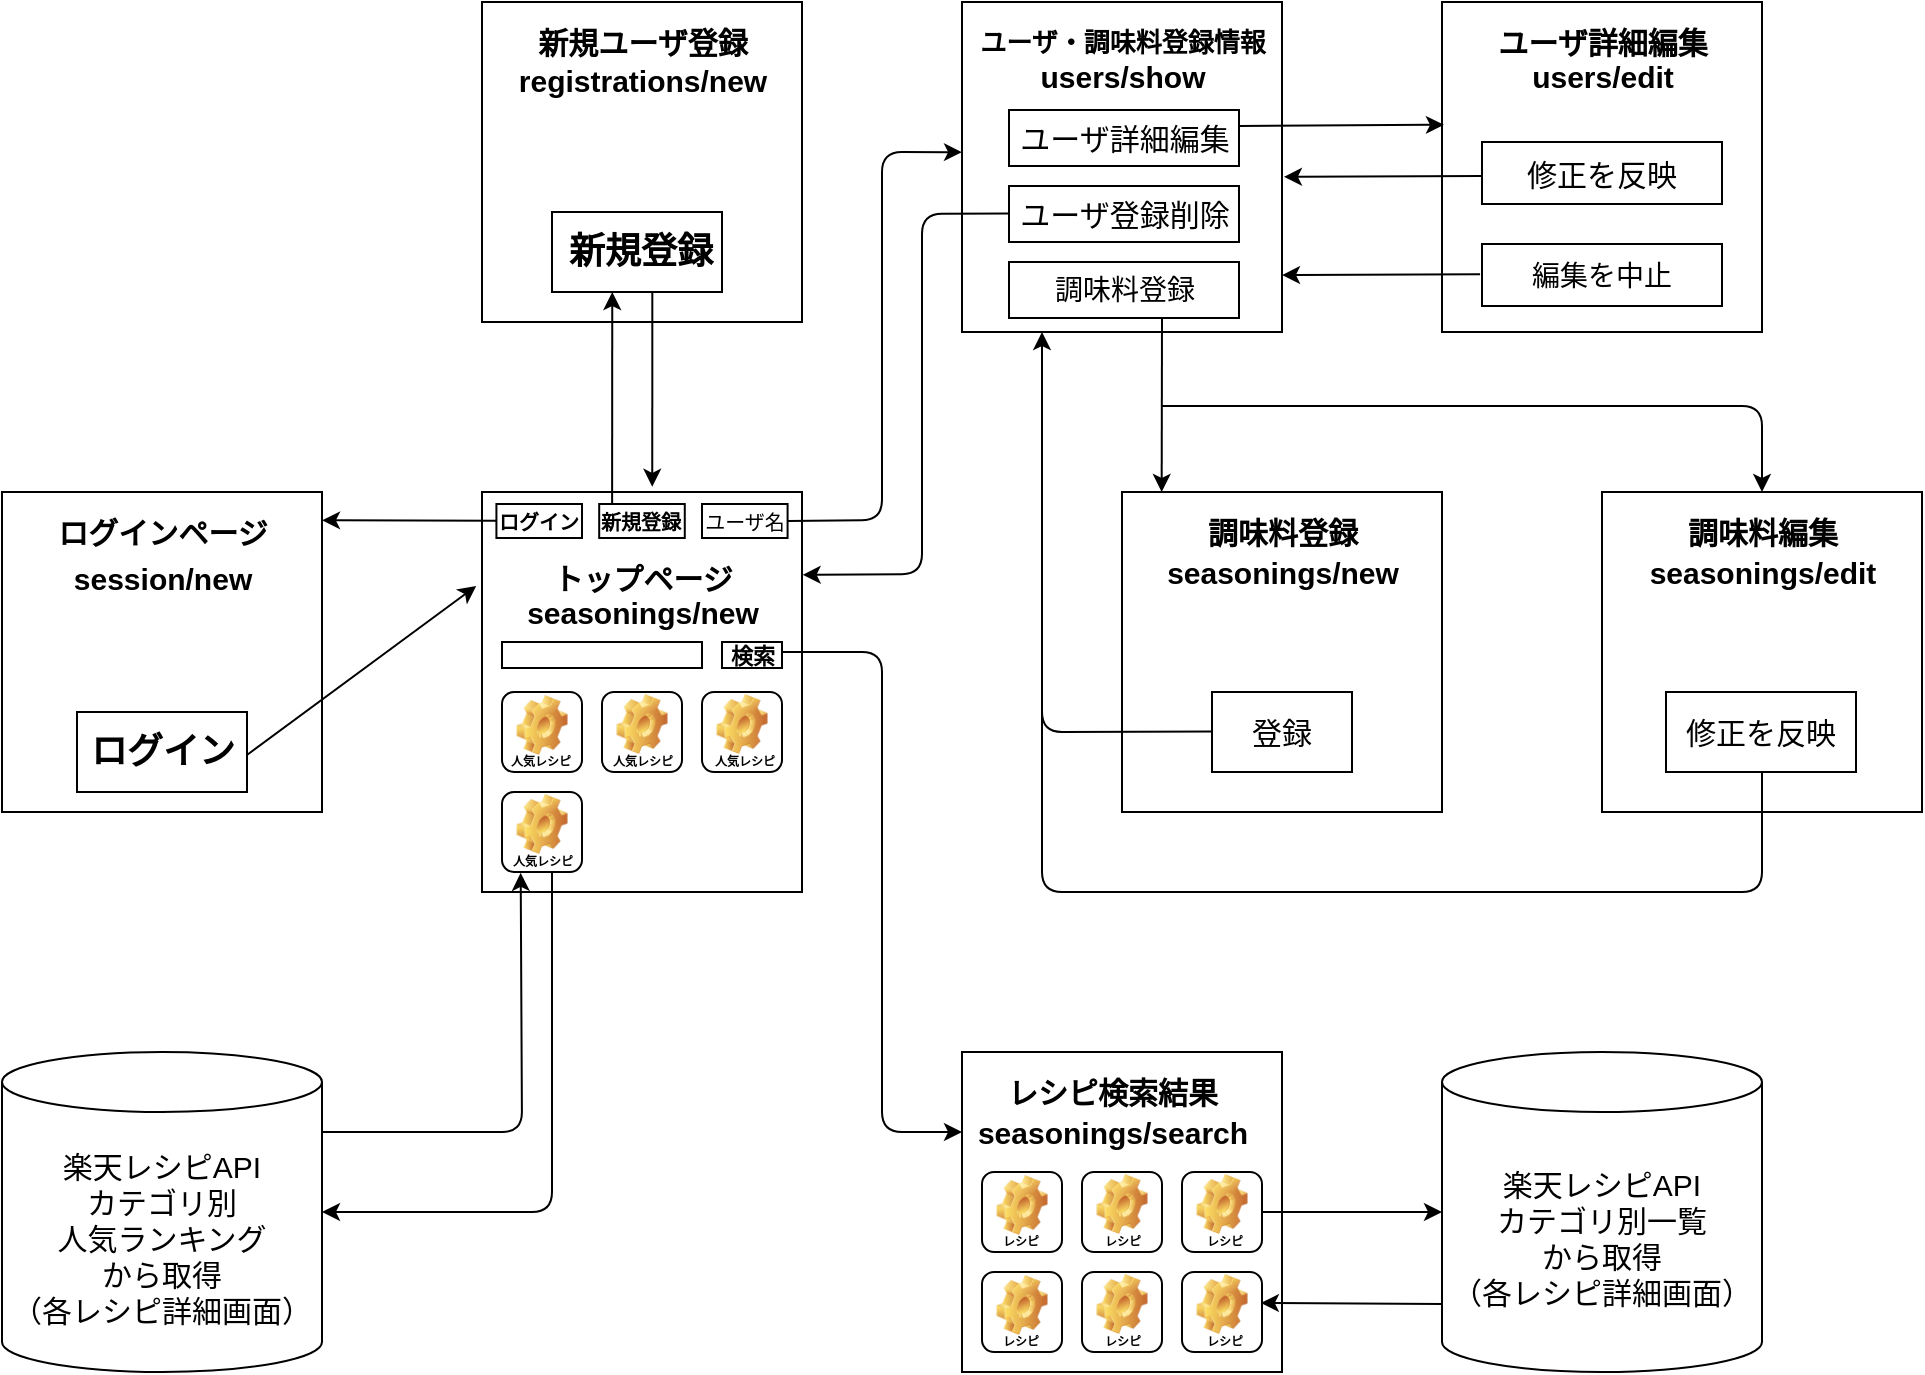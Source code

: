 <mxfile version="13.10.0" type="embed">
    <diagram id="0nEZCUZ7KoJ8cG4EJU1B" name="ページ1">
        <mxGraphModel dx="108" dy="146" grid="1" gridSize="10" guides="1" tooltips="1" connect="1" arrows="1" fold="1" page="1" pageScale="1" pageWidth="1169" pageHeight="827" math="0" shadow="0">
            <root>
                <mxCell id="0"/>
                <mxCell id="1" parent="0"/>
                <mxCell id="57" value="" style="group" vertex="1" connectable="0" parent="1">
                    <mxGeometry x="80" y="35" width="425" height="445" as="geometry"/>
                </mxCell>
                <mxCell id="48" value="" style="rounded=0;whiteSpace=wrap;html=1;fontSize=10;" vertex="1" parent="57">
                    <mxGeometry x="240" width="160" height="160" as="geometry"/>
                </mxCell>
                <mxCell id="52" value="" style="rounded=0;whiteSpace=wrap;html=1;fontSize=15;" vertex="1" parent="57">
                    <mxGeometry x="275" y="105" width="85" height="40" as="geometry"/>
                </mxCell>
                <mxCell id="38" value="" style="rounded=0;whiteSpace=wrap;html=1;fontSize=10;" vertex="1" parent="57">
                    <mxGeometry y="245" width="160" height="160" as="geometry"/>
                </mxCell>
                <mxCell id="40" value="ログインページ" style="text;strokeColor=none;fillColor=none;html=1;fontSize=15;fontStyle=1;verticalAlign=middle;align=center;" vertex="1" parent="57">
                    <mxGeometry x="10" y="245" width="140" height="40" as="geometry"/>
                </mxCell>
                <mxCell id="2" value="" style="rounded=0;whiteSpace=wrap;html=1;" vertex="1" parent="57">
                    <mxGeometry x="240" y="245" width="160" height="200" as="geometry"/>
                </mxCell>
                <mxCell id="3" value="トップページ" style="text;strokeColor=none;fillColor=none;html=1;fontSize=15;fontStyle=1;verticalAlign=middle;align=center;" vertex="1" parent="57">
                    <mxGeometry x="270" y="268" width="100" height="40" as="geometry"/>
                </mxCell>
                <mxCell id="4" value="&lt;h4 style=&quot;font-size: 15px;&quot;&gt;seasonings/new&lt;/h4&gt;" style="text;strokeColor=none;fillColor=none;html=1;fontSize=15;fontStyle=1;verticalAlign=middle;align=center;" vertex="1" parent="57">
                    <mxGeometry x="270" y="285" width="100" height="40" as="geometry"/>
                </mxCell>
                <mxCell id="5" value="" style="rounded=0;whiteSpace=wrap;html=1;fontSize=15;" vertex="1" parent="57">
                    <mxGeometry x="250" y="320" width="100" height="13" as="geometry"/>
                </mxCell>
                <mxCell id="6" value="" style="rounded=0;whiteSpace=wrap;html=1;fontSize=15;" vertex="1" parent="57">
                    <mxGeometry x="360" y="320" width="30" height="13" as="geometry"/>
                </mxCell>
                <mxCell id="7" value="検索" style="text;strokeColor=none;fillColor=none;html=1;fontSize=11;fontStyle=1;verticalAlign=middle;align=center;" vertex="1" parent="57">
                    <mxGeometry x="325" y="306.5" width="100" height="40" as="geometry"/>
                </mxCell>
                <mxCell id="8" value="" style="rounded=1;whiteSpace=wrap;html=1;fontSize=11;" vertex="1" parent="57">
                    <mxGeometry x="250" y="395" width="40" height="40" as="geometry"/>
                </mxCell>
                <mxCell id="9" value="" style="rounded=1;whiteSpace=wrap;html=1;fontSize=11;" vertex="1" parent="57">
                    <mxGeometry x="350" y="345" width="40" height="40" as="geometry"/>
                </mxCell>
                <mxCell id="10" value="" style="rounded=1;whiteSpace=wrap;html=1;fontSize=11;" vertex="1" parent="57">
                    <mxGeometry x="300" y="345" width="40" height="40" as="geometry"/>
                </mxCell>
                <mxCell id="11" value="" style="rounded=1;whiteSpace=wrap;html=1;fontSize=11;" vertex="1" parent="57">
                    <mxGeometry x="250" y="345" width="40" height="40" as="geometry"/>
                </mxCell>
                <mxCell id="20" value="" style="shape=image;html=1;verticalLabelPosition=bottom;verticalAlign=top;imageAspect=1;aspect=fixed;image=img/clipart/Gear_128x128.png;fontSize=11;" vertex="1" parent="57">
                    <mxGeometry x="257.21" y="346.5" width="25.57" height="30" as="geometry"/>
                </mxCell>
                <mxCell id="21" value="" style="shape=image;html=1;verticalLabelPosition=bottom;verticalAlign=top;imageAspect=1;aspect=fixed;image=img/clipart/Gear_128x128.png;fontSize=11;" vertex="1" parent="57">
                    <mxGeometry x="307.21" y="346" width="25.57" height="30" as="geometry"/>
                </mxCell>
                <mxCell id="22" value="" style="shape=image;html=1;verticalLabelPosition=bottom;verticalAlign=top;imageAspect=1;aspect=fixed;image=img/clipart/Gear_128x128.png;fontSize=11;" vertex="1" parent="57">
                    <mxGeometry x="357.21" y="346" width="25.57" height="30" as="geometry"/>
                </mxCell>
                <mxCell id="23" value="" style="shape=image;html=1;verticalLabelPosition=bottom;verticalAlign=top;imageAspect=1;aspect=fixed;image=img/clipart/Gear_128x128.png;fontSize=11;" vertex="1" parent="57">
                    <mxGeometry x="257.21" y="396" width="25.57" height="30" as="geometry"/>
                </mxCell>
                <mxCell id="24" value="" style="rounded=0;whiteSpace=wrap;html=1;fontSize=11;" vertex="1" parent="57">
                    <mxGeometry x="247.21" y="251" width="42.79" height="17" as="geometry"/>
                </mxCell>
                <mxCell id="26" value="" style="rounded=0;whiteSpace=wrap;html=1;fontSize=11;" vertex="1" parent="57">
                    <mxGeometry x="298.6" y="251" width="42.79" height="17" as="geometry"/>
                </mxCell>
                <mxCell id="27" value="ユーザ名" style="rounded=0;whiteSpace=wrap;html=1;fontSize=10;" vertex="1" parent="57">
                    <mxGeometry x="350.0" y="251" width="42.79" height="17" as="geometry"/>
                </mxCell>
                <mxCell id="28" value="人気レシピ" style="text;strokeColor=none;fillColor=none;html=1;fontSize=6;fontStyle=1;verticalAlign=middle;align=center;" vertex="1" parent="57">
                    <mxGeometry x="253.61" y="375" width="30" height="10" as="geometry"/>
                </mxCell>
                <mxCell id="29" value="人気レシピ" style="text;strokeColor=none;fillColor=none;html=1;fontSize=6;fontStyle=1;verticalAlign=middle;align=center;" vertex="1" parent="57">
                    <mxGeometry x="305" y="375" width="30" height="10" as="geometry"/>
                </mxCell>
                <mxCell id="30" value="人気レシピ" style="text;strokeColor=none;fillColor=none;html=1;fontSize=6;fontStyle=1;verticalAlign=middle;align=center;" vertex="1" parent="57">
                    <mxGeometry x="356.4" y="375" width="30" height="10" as="geometry"/>
                </mxCell>
                <mxCell id="31" value="人気レシピ" style="text;strokeColor=none;fillColor=none;html=1;fontSize=6;fontStyle=1;verticalAlign=middle;align=center;" vertex="1" parent="57">
                    <mxGeometry x="255" y="425" width="30" height="10" as="geometry"/>
                </mxCell>
                <mxCell id="32" value="ログイン" style="text;strokeColor=none;fillColor=none;html=1;fontSize=10;fontStyle=1;verticalAlign=middle;align=center;" vertex="1" parent="57">
                    <mxGeometry x="247.21" y="252.25" width="41.39" height="14.5" as="geometry"/>
                </mxCell>
                <mxCell id="33" value="新規登録" style="text;strokeColor=none;fillColor=none;html=1;fontSize=10;fontStyle=1;verticalAlign=middle;align=center;" vertex="1" parent="57">
                    <mxGeometry x="298.61" y="252.25" width="41.39" height="14.5" as="geometry"/>
                </mxCell>
                <mxCell id="41" value="session/new" style="text;strokeColor=none;fillColor=none;html=1;fontSize=15;fontStyle=1;verticalAlign=middle;align=center;" vertex="1" parent="57">
                    <mxGeometry x="30" y="274.5" width="100" height="27" as="geometry"/>
                </mxCell>
                <mxCell id="42" value="" style="rounded=0;whiteSpace=wrap;html=1;fontSize=15;" vertex="1" parent="57">
                    <mxGeometry x="37.5" y="355" width="85" height="40" as="geometry"/>
                </mxCell>
                <mxCell id="43" value="ログイン" style="text;strokeColor=none;fillColor=none;html=1;fontSize=18;fontStyle=1;verticalAlign=middle;align=center;" vertex="1" parent="57">
                    <mxGeometry x="45" y="360" width="70" height="30" as="geometry"/>
                </mxCell>
                <mxCell id="44" value="" style="endArrow=classic;html=1;fontSize=18;" edge="1" parent="57" source="32">
                    <mxGeometry width="50" height="50" relative="1" as="geometry">
                        <mxPoint x="240" y="259.16" as="sourcePoint"/>
                        <mxPoint x="160" y="259.16" as="targetPoint"/>
                    </mxGeometry>
                </mxCell>
                <mxCell id="47" value="" style="endArrow=classic;html=1;fontSize=18;entryX=-0.018;entryY=0.235;entryDx=0;entryDy=0;entryPerimeter=0;" edge="1" parent="57" target="2">
                    <mxGeometry width="50" height="50" relative="1" as="geometry">
                        <mxPoint x="122.5" y="376.5" as="sourcePoint"/>
                        <mxPoint x="172.5" y="326.5" as="targetPoint"/>
                    </mxGeometry>
                </mxCell>
                <mxCell id="49" value="新規ユーザ登録" style="text;strokeColor=none;fillColor=none;html=1;fontSize=15;fontStyle=1;verticalAlign=middle;align=center;" vertex="1" parent="57">
                    <mxGeometry x="250" width="140" height="40" as="geometry"/>
                </mxCell>
                <mxCell id="50" value="registrations/new" style="text;strokeColor=none;fillColor=none;html=1;fontSize=15;fontStyle=1;verticalAlign=middle;align=center;" vertex="1" parent="57">
                    <mxGeometry x="270" y="25" width="100" height="27" as="geometry"/>
                </mxCell>
                <mxCell id="51" value="新規登録" style="text;strokeColor=none;fillColor=none;html=1;fontSize=18;fontStyle=1;verticalAlign=middle;align=center;" vertex="1" parent="57">
                    <mxGeometry x="284.31" y="110" width="70" height="30" as="geometry"/>
                </mxCell>
                <mxCell id="53" value="" style="endArrow=classic;html=1;fontSize=18;entryX=0.532;entryY=-0.013;entryDx=0;entryDy=0;entryPerimeter=0;" edge="1" parent="57" target="2">
                    <mxGeometry width="50" height="50" relative="1" as="geometry">
                        <mxPoint x="325.17" y="145" as="sourcePoint"/>
                        <mxPoint x="325" y="235" as="targetPoint"/>
                    </mxGeometry>
                </mxCell>
                <mxCell id="54" value="" style="endArrow=classic;html=1;fontSize=18;entryX=0.619;entryY=0;entryDx=0;entryDy=0;entryPerimeter=0;exitX=0.151;exitY=0.014;exitDx=0;exitDy=0;exitPerimeter=0;" edge="1" parent="57" source="26">
                    <mxGeometry width="50" height="50" relative="1" as="geometry">
                        <mxPoint x="305.0" y="245" as="sourcePoint"/>
                        <mxPoint x="305.13" y="145" as="targetPoint"/>
                    </mxGeometry>
                </mxCell>
                <mxCell id="59" value="楽天レシピAPI&lt;br style=&quot;font-size: 15px;&quot;&gt;カテゴリ別&lt;br style=&quot;font-size: 15px;&quot;&gt;人気ランキング&lt;br style=&quot;font-size: 15px;&quot;&gt;から取得&lt;br style=&quot;font-size: 15px;&quot;&gt;（各レシピ詳細画面）" style="shape=cylinder3;whiteSpace=wrap;html=1;boundedLbl=1;backgroundOutline=1;size=15;fontSize=15;" vertex="1" parent="1">
                    <mxGeometry x="80" y="560" width="160" height="160" as="geometry"/>
                </mxCell>
                <mxCell id="62" value="" style="endArrow=classic;html=1;fontSize=18;entryX=0.145;entryY=1.043;entryDx=0;entryDy=0;entryPerimeter=0;" edge="1" parent="1" target="31">
                    <mxGeometry width="50" height="50" relative="1" as="geometry">
                        <mxPoint x="240" y="600" as="sourcePoint"/>
                        <mxPoint x="290" y="550" as="targetPoint"/>
                        <Array as="points">
                            <mxPoint x="340" y="600"/>
                        </Array>
                    </mxGeometry>
                </mxCell>
                <mxCell id="64" value="" style="endArrow=classic;html=1;fontSize=18;entryX=1;entryY=0.5;entryDx=0;entryDy=0;entryPerimeter=0;" edge="1" parent="1" target="59">
                    <mxGeometry width="50" height="50" relative="1" as="geometry">
                        <mxPoint x="355" y="470" as="sourcePoint"/>
                        <mxPoint x="355" y="630" as="targetPoint"/>
                        <Array as="points">
                            <mxPoint x="355" y="640"/>
                        </Array>
                    </mxGeometry>
                </mxCell>
                <mxCell id="66" value="" style="rounded=0;whiteSpace=wrap;html=1;fontSize=17;" vertex="1" parent="1">
                    <mxGeometry x="560" y="35" width="160" height="165" as="geometry"/>
                </mxCell>
                <mxCell id="67" value="ユーザ・調味料登録情報" style="text;strokeColor=none;fillColor=none;html=1;fontSize=13;fontStyle=1;verticalAlign=middle;align=center;" vertex="1" parent="1">
                    <mxGeometry x="590" y="35" width="100" height="40" as="geometry"/>
                </mxCell>
                <mxCell id="68" value="users/show" style="text;strokeColor=none;fillColor=none;html=1;fontSize=15;fontStyle=1;verticalAlign=middle;align=center;" vertex="1" parent="1">
                    <mxGeometry x="590" y="52" width="100" height="40" as="geometry"/>
                </mxCell>
                <mxCell id="70" value="ユーザ詳細編集" style="rounded=0;whiteSpace=wrap;html=1;fontSize=15;" vertex="1" parent="1">
                    <mxGeometry x="583.5" y="89" width="115" height="28" as="geometry"/>
                </mxCell>
                <mxCell id="71" value="ユーザ登録削除" style="rounded=0;whiteSpace=wrap;html=1;fontSize=15;" vertex="1" parent="1">
                    <mxGeometry x="583.5" y="127" width="115" height="28" as="geometry"/>
                </mxCell>
                <mxCell id="72" value="調味料登録" style="rounded=0;whiteSpace=wrap;html=1;fontSize=14;" vertex="1" parent="1">
                    <mxGeometry x="583.5" y="165" width="115" height="28" as="geometry"/>
                </mxCell>
                <mxCell id="73" value="" style="endArrow=classic;html=1;fontSize=14;entryX=1.002;entryY=0.207;entryDx=0;entryDy=0;entryPerimeter=0;" edge="1" parent="1" target="2">
                    <mxGeometry width="50" height="50" relative="1" as="geometry">
                        <mxPoint x="583.5" y="140.71" as="sourcePoint"/>
                        <mxPoint x="523.5" y="140.71" as="targetPoint"/>
                        <Array as="points">
                            <mxPoint x="540" y="141"/>
                            <mxPoint x="540" y="321"/>
                        </Array>
                    </mxGeometry>
                </mxCell>
                <mxCell id="69" value="" style="endArrow=classic;html=1;fontSize=15;entryX=0;entryY=0.455;entryDx=0;entryDy=0;entryPerimeter=0;exitX=1;exitY=0.5;exitDx=0;exitDy=0;" edge="1" parent="1" source="27" target="66">
                    <mxGeometry width="50" height="50" relative="1" as="geometry">
                        <mxPoint x="454.86" y="286" as="sourcePoint"/>
                        <mxPoint x="500" y="210" as="targetPoint"/>
                        <Array as="points">
                            <mxPoint x="520" y="294"/>
                            <mxPoint x="520" y="220"/>
                            <mxPoint x="520" y="110"/>
                        </Array>
                    </mxGeometry>
                </mxCell>
                <mxCell id="74" value="" style="rounded=0;whiteSpace=wrap;html=1;fontSize=14;" vertex="1" parent="1">
                    <mxGeometry x="800" y="35" width="160" height="165" as="geometry"/>
                </mxCell>
                <mxCell id="75" value="ユーザ詳細編集" style="text;strokeColor=none;fillColor=none;html=1;fontSize=15;fontStyle=1;verticalAlign=middle;align=center;" vertex="1" parent="1">
                    <mxGeometry x="830" y="35" width="100" height="40" as="geometry"/>
                </mxCell>
                <mxCell id="76" value="users/edit" style="text;strokeColor=none;fillColor=none;html=1;fontSize=15;fontStyle=1;verticalAlign=middle;align=center;" vertex="1" parent="1">
                    <mxGeometry x="830" y="52" width="100" height="40" as="geometry"/>
                </mxCell>
                <mxCell id="77" value="修正を反映" style="rounded=0;whiteSpace=wrap;html=1;fontSize=15;" vertex="1" parent="1">
                    <mxGeometry x="820" y="105" width="120" height="31" as="geometry"/>
                </mxCell>
                <mxCell id="78" value="編集を中止" style="rounded=0;whiteSpace=wrap;html=1;fontSize=14;" vertex="1" parent="1">
                    <mxGeometry x="820" y="156" width="120" height="31" as="geometry"/>
                </mxCell>
                <mxCell id="79" value="" style="endArrow=classic;html=1;fontSize=14;entryX=0.006;entryY=0.372;entryDx=0;entryDy=0;entryPerimeter=0;" edge="1" parent="1" target="74">
                    <mxGeometry width="50" height="50" relative="1" as="geometry">
                        <mxPoint x="698.5" y="97" as="sourcePoint"/>
                        <mxPoint x="748.5" y="47" as="targetPoint"/>
                    </mxGeometry>
                </mxCell>
                <mxCell id="80" value="" style="endArrow=classic;html=1;fontSize=14;entryX=1.006;entryY=0.56;entryDx=0;entryDy=0;entryPerimeter=0;" edge="1" parent="1">
                    <mxGeometry width="50" height="50" relative="1" as="geometry">
                        <mxPoint x="820" y="122" as="sourcePoint"/>
                        <mxPoint x="720.96" y="122.4" as="targetPoint"/>
                    </mxGeometry>
                </mxCell>
                <mxCell id="81" value="" style="endArrow=classic;html=1;fontSize=14;entryX=1.006;entryY=0.56;entryDx=0;entryDy=0;entryPerimeter=0;" edge="1" parent="1">
                    <mxGeometry width="50" height="50" relative="1" as="geometry">
                        <mxPoint x="819.04" y="171.16" as="sourcePoint"/>
                        <mxPoint x="720" y="171.56" as="targetPoint"/>
                    </mxGeometry>
                </mxCell>
                <mxCell id="82" value="" style="rounded=0;whiteSpace=wrap;html=1;fontSize=14;" vertex="1" parent="1">
                    <mxGeometry x="640" y="280" width="160" height="160" as="geometry"/>
                </mxCell>
                <mxCell id="86" value="" style="endArrow=classic;html=1;fontSize=15;entryX=0.124;entryY=0;entryDx=0;entryDy=0;entryPerimeter=0;" edge="1" parent="1" target="82">
                    <mxGeometry width="50" height="50" relative="1" as="geometry">
                        <mxPoint x="660" y="193" as="sourcePoint"/>
                        <mxPoint x="660" y="273" as="targetPoint"/>
                    </mxGeometry>
                </mxCell>
                <mxCell id="87" value="調味料登録" style="text;strokeColor=none;fillColor=none;html=1;fontSize=15;fontStyle=1;verticalAlign=middle;align=center;" vertex="1" parent="1">
                    <mxGeometry x="670" y="280" width="100" height="40" as="geometry"/>
                </mxCell>
                <mxCell id="88" value="seasonings/new" style="text;strokeColor=none;fillColor=none;html=1;fontSize=15;fontStyle=1;verticalAlign=middle;align=center;" vertex="1" parent="1">
                    <mxGeometry x="670" y="300" width="100" height="40" as="geometry"/>
                </mxCell>
                <mxCell id="89" value="" style="endArrow=classic;html=1;fontSize=15;entryX=0.5;entryY=0;entryDx=0;entryDy=0;" edge="1" parent="1" target="94">
                    <mxGeometry width="50" height="50" relative="1" as="geometry">
                        <mxPoint x="660" y="237" as="sourcePoint"/>
                        <mxPoint x="960" y="237" as="targetPoint"/>
                        <Array as="points">
                            <mxPoint x="960" y="237"/>
                        </Array>
                    </mxGeometry>
                </mxCell>
                <mxCell id="90" value="登録" style="rounded=0;whiteSpace=wrap;html=1;fontSize=15;" vertex="1" parent="1">
                    <mxGeometry x="685" y="380" width="70" height="40" as="geometry"/>
                </mxCell>
                <mxCell id="91" value="" style="endArrow=classic;html=1;fontSize=15;entryX=0.25;entryY=1;entryDx=0;entryDy=0;" edge="1" parent="1" target="66">
                    <mxGeometry width="50" height="50" relative="1" as="geometry">
                        <mxPoint x="685" y="399.76" as="sourcePoint"/>
                        <mxPoint x="600" y="400" as="targetPoint"/>
                        <Array as="points">
                            <mxPoint x="600" y="400"/>
                        </Array>
                    </mxGeometry>
                </mxCell>
                <mxCell id="92" value="" style="rounded=0;whiteSpace=wrap;html=1;fontSize=14;" vertex="1" parent="1">
                    <mxGeometry x="880" y="280" width="160" height="160" as="geometry"/>
                </mxCell>
                <mxCell id="93" value="seasonings/edit" style="text;strokeColor=none;fillColor=none;html=1;fontSize=15;fontStyle=1;verticalAlign=middle;align=center;" vertex="1" parent="1">
                    <mxGeometry x="910" y="300" width="100" height="40" as="geometry"/>
                </mxCell>
                <mxCell id="94" value="調味料編集" style="text;strokeColor=none;fillColor=none;html=1;fontSize=15;fontStyle=1;verticalAlign=middle;align=center;" vertex="1" parent="1">
                    <mxGeometry x="910" y="280" width="100" height="40" as="geometry"/>
                </mxCell>
                <mxCell id="95" value="修正を反映" style="rounded=0;whiteSpace=wrap;html=1;fontSize=15;" vertex="1" parent="1">
                    <mxGeometry x="912" y="380" width="95" height="40" as="geometry"/>
                </mxCell>
                <mxCell id="97" value="" style="endArrow=none;html=1;fontSize=15;" edge="1" parent="1">
                    <mxGeometry width="50" height="50" relative="1" as="geometry">
                        <mxPoint x="600" y="380" as="sourcePoint"/>
                        <mxPoint x="960" y="420" as="targetPoint"/>
                        <Array as="points">
                            <mxPoint x="600" y="480"/>
                            <mxPoint x="960" y="480"/>
                        </Array>
                    </mxGeometry>
                </mxCell>
                <mxCell id="98" value="" style="rounded=0;whiteSpace=wrap;html=1;fontSize=13;" vertex="1" parent="1">
                    <mxGeometry x="560" y="560" width="160" height="160" as="geometry"/>
                </mxCell>
                <mxCell id="99" value="楽天レシピAPI&lt;br style=&quot;font-size: 15px&quot;&gt;カテゴリ別一覧&lt;br&gt;から取得&lt;br style=&quot;font-size: 15px&quot;&gt;（各レシピ詳細画面）" style="shape=cylinder3;whiteSpace=wrap;html=1;boundedLbl=1;backgroundOutline=1;size=15;fontSize=15;" vertex="1" parent="1">
                    <mxGeometry x="800" y="560" width="160" height="160" as="geometry"/>
                </mxCell>
                <mxCell id="100" value="" style="endArrow=classic;html=1;fontSize=13;entryX=0;entryY=0.25;entryDx=0;entryDy=0;" edge="1" parent="1" target="98">
                    <mxGeometry width="50" height="50" relative="1" as="geometry">
                        <mxPoint x="470" y="360" as="sourcePoint"/>
                        <mxPoint x="578" y="558" as="targetPoint"/>
                        <Array as="points">
                            <mxPoint x="520" y="360"/>
                            <mxPoint x="520" y="600"/>
                        </Array>
                    </mxGeometry>
                </mxCell>
                <mxCell id="101" value="" style="rounded=1;whiteSpace=wrap;html=1;fontSize=11;" vertex="1" parent="1">
                    <mxGeometry x="570" y="670" width="40" height="40" as="geometry"/>
                </mxCell>
                <mxCell id="102" value="" style="shape=image;html=1;verticalLabelPosition=bottom;verticalAlign=top;imageAspect=1;aspect=fixed;image=img/clipart/Gear_128x128.png;fontSize=11;" vertex="1" parent="1">
                    <mxGeometry x="577.21" y="671.5" width="25.57" height="30" as="geometry"/>
                </mxCell>
                <mxCell id="103" value="レシピ" style="text;strokeColor=none;fillColor=none;html=1;fontSize=6;fontStyle=1;verticalAlign=middle;align=center;" vertex="1" parent="1">
                    <mxGeometry x="573.61" y="700" width="30" height="10" as="geometry"/>
                </mxCell>
                <mxCell id="104" value="" style="rounded=1;whiteSpace=wrap;html=1;fontSize=11;" vertex="1" parent="1">
                    <mxGeometry x="620" y="670" width="40" height="40" as="geometry"/>
                </mxCell>
                <mxCell id="105" value="" style="shape=image;html=1;verticalLabelPosition=bottom;verticalAlign=top;imageAspect=1;aspect=fixed;image=img/clipart/Gear_128x128.png;fontSize=11;" vertex="1" parent="1">
                    <mxGeometry x="627.21" y="671" width="25.57" height="30" as="geometry"/>
                </mxCell>
                <mxCell id="106" value="レシピ" style="text;strokeColor=none;fillColor=none;html=1;fontSize=6;fontStyle=1;verticalAlign=middle;align=center;" vertex="1" parent="1">
                    <mxGeometry x="625" y="700" width="30" height="10" as="geometry"/>
                </mxCell>
                <mxCell id="107" value="" style="rounded=1;whiteSpace=wrap;html=1;fontSize=11;" vertex="1" parent="1">
                    <mxGeometry x="670" y="670" width="40" height="40" as="geometry"/>
                </mxCell>
                <mxCell id="108" value="" style="shape=image;html=1;verticalLabelPosition=bottom;verticalAlign=top;imageAspect=1;aspect=fixed;image=img/clipart/Gear_128x128.png;fontSize=11;" vertex="1" parent="1">
                    <mxGeometry x="677.21" y="671" width="25.57" height="30" as="geometry"/>
                </mxCell>
                <mxCell id="109" value="レシピ" style="text;strokeColor=none;fillColor=none;html=1;fontSize=6;fontStyle=1;verticalAlign=middle;align=center;" vertex="1" parent="1">
                    <mxGeometry x="676.4" y="700" width="30" height="10" as="geometry"/>
                </mxCell>
                <mxCell id="110" value="" style="rounded=1;whiteSpace=wrap;html=1;fontSize=11;" vertex="1" parent="1">
                    <mxGeometry x="570" y="620" width="40" height="40" as="geometry"/>
                </mxCell>
                <mxCell id="111" value="" style="shape=image;html=1;verticalLabelPosition=bottom;verticalAlign=top;imageAspect=1;aspect=fixed;image=img/clipart/Gear_128x128.png;fontSize=11;" vertex="1" parent="1">
                    <mxGeometry x="577.21" y="621.5" width="25.57" height="30" as="geometry"/>
                </mxCell>
                <mxCell id="112" value="レシピ" style="text;strokeColor=none;fillColor=none;html=1;fontSize=6;fontStyle=1;verticalAlign=middle;align=center;" vertex="1" parent="1">
                    <mxGeometry x="573.61" y="650" width="30" height="10" as="geometry"/>
                </mxCell>
                <mxCell id="113" value="" style="rounded=1;whiteSpace=wrap;html=1;fontSize=11;" vertex="1" parent="1">
                    <mxGeometry x="620" y="620" width="40" height="40" as="geometry"/>
                </mxCell>
                <mxCell id="114" value="" style="shape=image;html=1;verticalLabelPosition=bottom;verticalAlign=top;imageAspect=1;aspect=fixed;image=img/clipart/Gear_128x128.png;fontSize=11;" vertex="1" parent="1">
                    <mxGeometry x="627.21" y="621" width="25.57" height="30" as="geometry"/>
                </mxCell>
                <mxCell id="115" value="レシピ" style="text;strokeColor=none;fillColor=none;html=1;fontSize=6;fontStyle=1;verticalAlign=middle;align=center;" vertex="1" parent="1">
                    <mxGeometry x="625" y="650" width="30" height="10" as="geometry"/>
                </mxCell>
                <mxCell id="116" value="" style="rounded=1;whiteSpace=wrap;html=1;fontSize=11;" vertex="1" parent="1">
                    <mxGeometry x="670" y="620" width="40" height="40" as="geometry"/>
                </mxCell>
                <mxCell id="117" value="" style="shape=image;html=1;verticalLabelPosition=bottom;verticalAlign=top;imageAspect=1;aspect=fixed;image=img/clipart/Gear_128x128.png;fontSize=11;" vertex="1" parent="1">
                    <mxGeometry x="677.21" y="621" width="25.57" height="30" as="geometry"/>
                </mxCell>
                <mxCell id="118" value="レシピ" style="text;strokeColor=none;fillColor=none;html=1;fontSize=6;fontStyle=1;verticalAlign=middle;align=center;" vertex="1" parent="1">
                    <mxGeometry x="676.4" y="650" width="30" height="10" as="geometry"/>
                </mxCell>
                <mxCell id="119" value="レシピ検索結果" style="text;strokeColor=none;fillColor=none;html=1;fontSize=15;fontStyle=1;verticalAlign=middle;align=center;" vertex="1" parent="1">
                    <mxGeometry x="585" y="560" width="100" height="40" as="geometry"/>
                </mxCell>
                <mxCell id="120" value="seasonings/search" style="text;strokeColor=none;fillColor=none;html=1;fontSize=15;fontStyle=1;verticalAlign=middle;align=center;" vertex="1" parent="1">
                    <mxGeometry x="585" y="580" width="100" height="40" as="geometry"/>
                </mxCell>
                <mxCell id="121" value="" style="endArrow=classic;html=1;fontSize=13;entryX=0;entryY=0.5;entryDx=0;entryDy=0;entryPerimeter=0;" edge="1" parent="1" target="99">
                    <mxGeometry width="50" height="50" relative="1" as="geometry">
                        <mxPoint x="710" y="640" as="sourcePoint"/>
                        <mxPoint x="760" y="590" as="targetPoint"/>
                    </mxGeometry>
                </mxCell>
                <mxCell id="124" value="" style="endArrow=classic;html=1;fontSize=13;entryX=0.986;entryY=0.387;entryDx=0;entryDy=0;entryPerimeter=0;" edge="1" parent="1" target="107">
                    <mxGeometry width="50" height="50" relative="1" as="geometry">
                        <mxPoint x="800" y="686" as="sourcePoint"/>
                        <mxPoint x="720" y="685.5" as="targetPoint"/>
                    </mxGeometry>
                </mxCell>
            </root>
        </mxGraphModel>
    </diagram>
</mxfile>